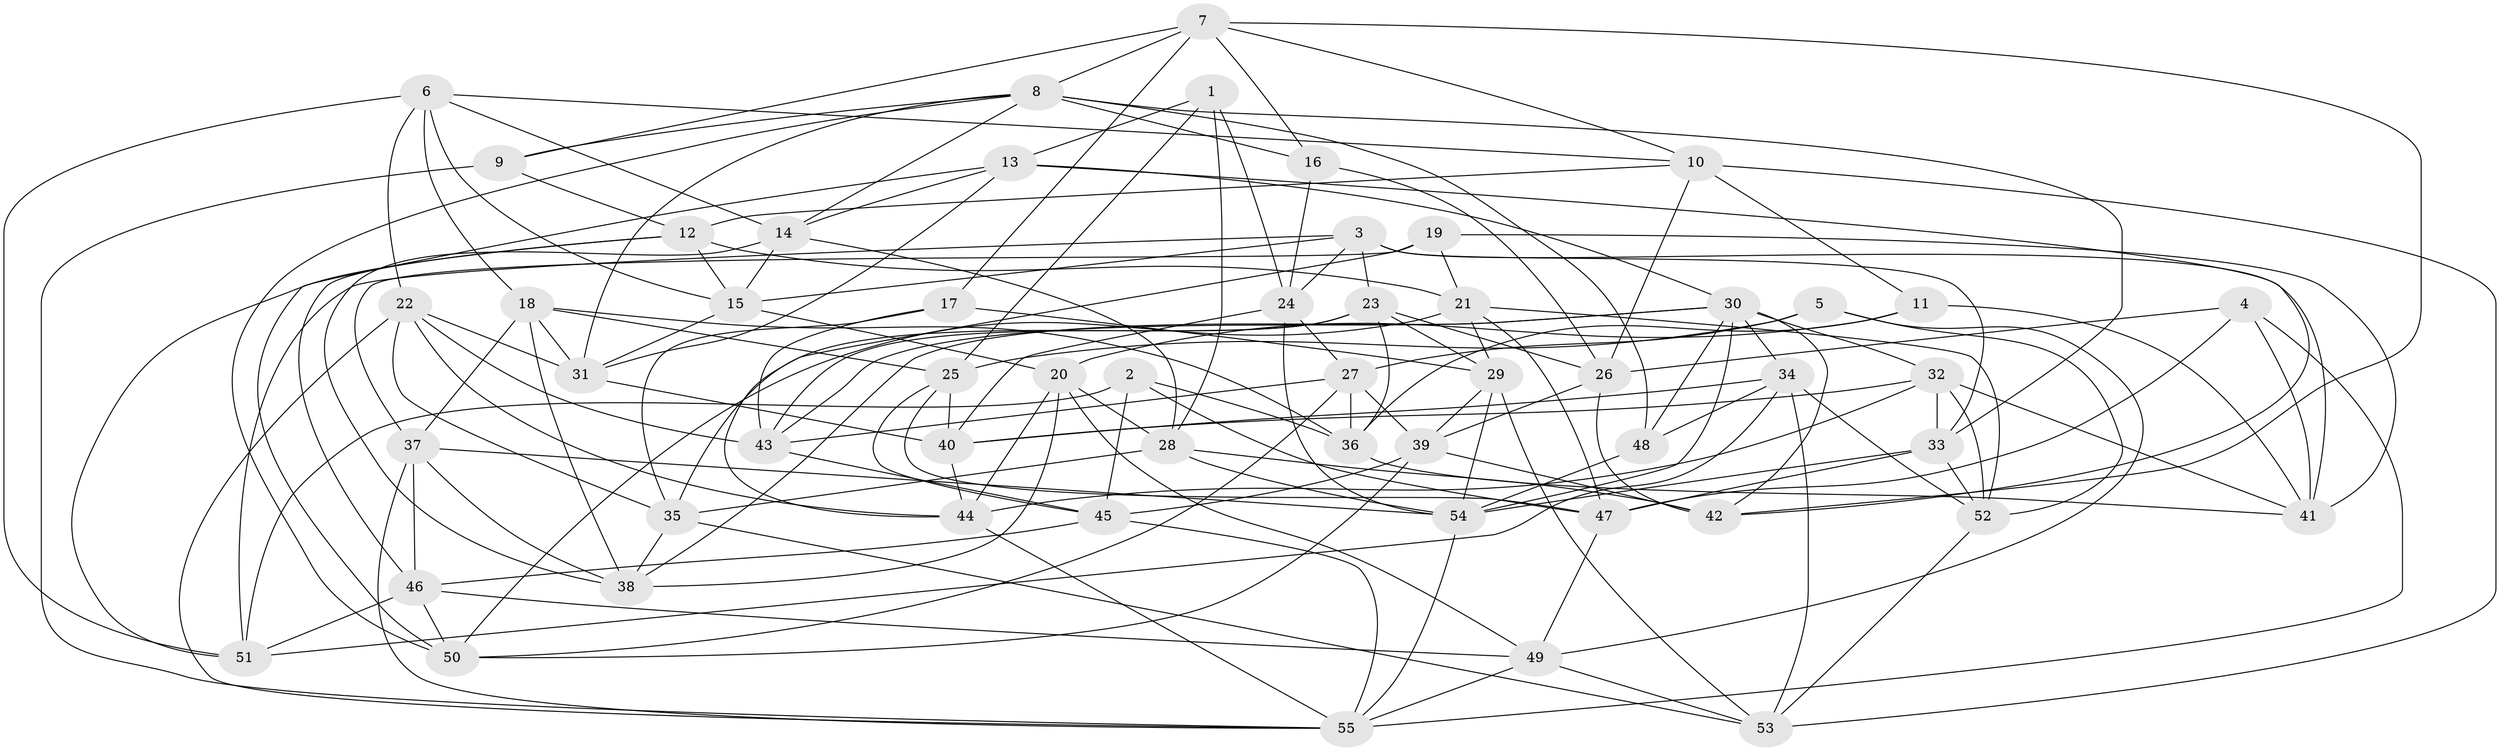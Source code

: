 // original degree distribution, {4: 1.0}
// Generated by graph-tools (version 1.1) at 2025/50/03/09/25 03:50:46]
// undirected, 55 vertices, 159 edges
graph export_dot {
graph [start="1"]
  node [color=gray90,style=filled];
  1;
  2;
  3;
  4;
  5;
  6;
  7;
  8;
  9;
  10;
  11;
  12;
  13;
  14;
  15;
  16;
  17;
  18;
  19;
  20;
  21;
  22;
  23;
  24;
  25;
  26;
  27;
  28;
  29;
  30;
  31;
  32;
  33;
  34;
  35;
  36;
  37;
  38;
  39;
  40;
  41;
  42;
  43;
  44;
  45;
  46;
  47;
  48;
  49;
  50;
  51;
  52;
  53;
  54;
  55;
  1 -- 13 [weight=1.0];
  1 -- 24 [weight=1.0];
  1 -- 25 [weight=1.0];
  1 -- 28 [weight=1.0];
  2 -- 36 [weight=1.0];
  2 -- 45 [weight=1.0];
  2 -- 47 [weight=1.0];
  2 -- 51 [weight=1.0];
  3 -- 15 [weight=1.0];
  3 -- 23 [weight=1.0];
  3 -- 24 [weight=1.0];
  3 -- 33 [weight=1.0];
  3 -- 41 [weight=1.0];
  3 -- 51 [weight=1.0];
  4 -- 26 [weight=1.0];
  4 -- 41 [weight=1.0];
  4 -- 47 [weight=1.0];
  4 -- 55 [weight=1.0];
  5 -- 25 [weight=1.0];
  5 -- 27 [weight=1.0];
  5 -- 49 [weight=1.0];
  5 -- 52 [weight=1.0];
  6 -- 10 [weight=1.0];
  6 -- 14 [weight=1.0];
  6 -- 15 [weight=1.0];
  6 -- 18 [weight=1.0];
  6 -- 22 [weight=1.0];
  6 -- 51 [weight=1.0];
  7 -- 8 [weight=1.0];
  7 -- 9 [weight=1.0];
  7 -- 10 [weight=1.0];
  7 -- 16 [weight=1.0];
  7 -- 17 [weight=1.0];
  7 -- 42 [weight=1.0];
  8 -- 9 [weight=1.0];
  8 -- 14 [weight=1.0];
  8 -- 16 [weight=1.0];
  8 -- 31 [weight=1.0];
  8 -- 33 [weight=1.0];
  8 -- 48 [weight=1.0];
  8 -- 50 [weight=1.0];
  9 -- 12 [weight=1.0];
  9 -- 55 [weight=1.0];
  10 -- 11 [weight=1.0];
  10 -- 12 [weight=1.0];
  10 -- 26 [weight=1.0];
  10 -- 53 [weight=1.0];
  11 -- 20 [weight=1.0];
  11 -- 36 [weight=1.0];
  11 -- 41 [weight=1.0];
  12 -- 15 [weight=1.0];
  12 -- 21 [weight=1.0];
  12 -- 46 [weight=1.0];
  12 -- 51 [weight=1.0];
  13 -- 14 [weight=1.0];
  13 -- 30 [weight=1.0];
  13 -- 31 [weight=1.0];
  13 -- 42 [weight=1.0];
  13 -- 50 [weight=1.0];
  14 -- 15 [weight=1.0];
  14 -- 28 [weight=1.0];
  14 -- 38 [weight=1.0];
  15 -- 20 [weight=1.0];
  15 -- 31 [weight=1.0];
  16 -- 24 [weight=1.0];
  16 -- 26 [weight=1.0];
  17 -- 29 [weight=1.0];
  17 -- 35 [weight=1.0];
  17 -- 43 [weight=1.0];
  18 -- 25 [weight=1.0];
  18 -- 31 [weight=1.0];
  18 -- 36 [weight=1.0];
  18 -- 37 [weight=1.0];
  18 -- 38 [weight=1.0];
  19 -- 21 [weight=1.0];
  19 -- 37 [weight=1.0];
  19 -- 41 [weight=1.0];
  19 -- 44 [weight=1.0];
  20 -- 28 [weight=1.0];
  20 -- 38 [weight=1.0];
  20 -- 44 [weight=1.0];
  20 -- 49 [weight=1.0];
  21 -- 29 [weight=1.0];
  21 -- 47 [weight=1.0];
  21 -- 50 [weight=1.0];
  21 -- 52 [weight=1.0];
  22 -- 31 [weight=1.0];
  22 -- 35 [weight=1.0];
  22 -- 43 [weight=1.0];
  22 -- 44 [weight=1.0];
  22 -- 55 [weight=1.0];
  23 -- 26 [weight=1.0];
  23 -- 29 [weight=1.0];
  23 -- 35 [weight=1.0];
  23 -- 36 [weight=1.0];
  23 -- 43 [weight=1.0];
  24 -- 27 [weight=1.0];
  24 -- 40 [weight=1.0];
  24 -- 54 [weight=1.0];
  25 -- 40 [weight=1.0];
  25 -- 45 [weight=1.0];
  25 -- 47 [weight=1.0];
  26 -- 39 [weight=1.0];
  26 -- 42 [weight=1.0];
  27 -- 36 [weight=1.0];
  27 -- 39 [weight=1.0];
  27 -- 43 [weight=1.0];
  27 -- 50 [weight=1.0];
  28 -- 35 [weight=1.0];
  28 -- 42 [weight=1.0];
  28 -- 54 [weight=1.0];
  29 -- 39 [weight=1.0];
  29 -- 53 [weight=1.0];
  29 -- 54 [weight=1.0];
  30 -- 32 [weight=1.0];
  30 -- 34 [weight=1.0];
  30 -- 38 [weight=1.0];
  30 -- 42 [weight=1.0];
  30 -- 43 [weight=1.0];
  30 -- 48 [weight=1.0];
  30 -- 54 [weight=1.0];
  31 -- 40 [weight=1.0];
  32 -- 33 [weight=1.0];
  32 -- 40 [weight=1.0];
  32 -- 41 [weight=1.0];
  32 -- 44 [weight=1.0];
  32 -- 52 [weight=1.0];
  33 -- 47 [weight=1.0];
  33 -- 52 [weight=1.0];
  33 -- 54 [weight=1.0];
  34 -- 40 [weight=1.0];
  34 -- 48 [weight=1.0];
  34 -- 51 [weight=1.0];
  34 -- 52 [weight=1.0];
  34 -- 53 [weight=1.0];
  35 -- 38 [weight=1.0];
  35 -- 53 [weight=1.0];
  36 -- 41 [weight=1.0];
  37 -- 38 [weight=1.0];
  37 -- 46 [weight=1.0];
  37 -- 54 [weight=1.0];
  37 -- 55 [weight=1.0];
  39 -- 42 [weight=1.0];
  39 -- 45 [weight=1.0];
  39 -- 50 [weight=1.0];
  40 -- 44 [weight=1.0];
  43 -- 45 [weight=1.0];
  44 -- 55 [weight=1.0];
  45 -- 46 [weight=1.0];
  45 -- 55 [weight=1.0];
  46 -- 49 [weight=1.0];
  46 -- 50 [weight=1.0];
  46 -- 51 [weight=1.0];
  47 -- 49 [weight=1.0];
  48 -- 54 [weight=1.0];
  49 -- 53 [weight=1.0];
  49 -- 55 [weight=1.0];
  52 -- 53 [weight=1.0];
  54 -- 55 [weight=1.0];
}
